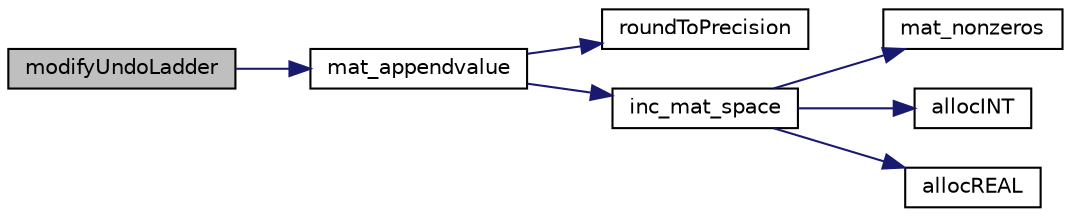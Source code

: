 digraph "modifyUndoLadder"
{
  edge [fontname="Helvetica",fontsize="10",labelfontname="Helvetica",labelfontsize="10"];
  node [fontname="Helvetica",fontsize="10",shape=record];
  rankdir="LR";
  Node671 [label="modifyUndoLadder",height=0.2,width=0.4,color="black", fillcolor="grey75", style="filled", fontcolor="black"];
  Node671 -> Node672 [color="midnightblue",fontsize="10",style="solid",fontname="Helvetica"];
  Node672 [label="mat_appendvalue",height=0.2,width=0.4,color="black", fillcolor="white", style="filled",URL="$dc/d9a/lp__matrix_8c.html#a8e5c1b23ce0ec7b60dfb82408f7d9947"];
  Node672 -> Node673 [color="midnightblue",fontsize="10",style="solid",fontname="Helvetica"];
  Node673 [label="roundToPrecision",height=0.2,width=0.4,color="black", fillcolor="white", style="filled",URL="$d1/daa/3rd_party_2lpsolve_2build_2include_2lpsolve_2lp__utils_8h.html#a2c162041be8905b58450d17662096994"];
  Node672 -> Node674 [color="midnightblue",fontsize="10",style="solid",fontname="Helvetica"];
  Node674 [label="inc_mat_space",height=0.2,width=0.4,color="black", fillcolor="white", style="filled",URL="$dc/d9a/lp__matrix_8c.html#a2239ebb44f76930fc243a0457c8c94d9"];
  Node674 -> Node675 [color="midnightblue",fontsize="10",style="solid",fontname="Helvetica"];
  Node675 [label="mat_nonzeros",height=0.2,width=0.4,color="black", fillcolor="white", style="filled",URL="$dc/d9a/lp__matrix_8c.html#a9430c42ed7853fd8dd6463ed7165f243"];
  Node674 -> Node676 [color="midnightblue",fontsize="10",style="solid",fontname="Helvetica"];
  Node676 [label="allocINT",height=0.2,width=0.4,color="black", fillcolor="white", style="filled",URL="$d1/daa/3rd_party_2lpsolve_2build_2include_2lpsolve_2lp__utils_8h.html#a2081b8e14a0691b7e3931fa280ad9e63"];
  Node674 -> Node677 [color="midnightblue",fontsize="10",style="solid",fontname="Helvetica"];
  Node677 [label="allocREAL",height=0.2,width=0.4,color="black", fillcolor="white", style="filled",URL="$d1/daa/3rd_party_2lpsolve_2build_2include_2lpsolve_2lp__utils_8h.html#a7b25e1f9aee74052b4b6df28443ebf48"];
}
